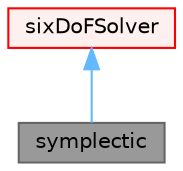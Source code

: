 digraph "symplectic"
{
 // LATEX_PDF_SIZE
  bgcolor="transparent";
  edge [fontname=Helvetica,fontsize=10,labelfontname=Helvetica,labelfontsize=10];
  node [fontname=Helvetica,fontsize=10,shape=box,height=0.2,width=0.4];
  Node1 [id="Node000001",label="symplectic",height=0.2,width=0.4,color="gray40", fillcolor="grey60", style="filled", fontcolor="black",tooltip="Symplectic 2nd-order explicit time-integrator for 6DoF solid-body motion."];
  Node2 -> Node1 [id="edge1_Node000001_Node000002",dir="back",color="steelblue1",style="solid",tooltip=" "];
  Node2 [id="Node000002",label="sixDoFSolver",height=0.2,width=0.4,color="red", fillcolor="#FFF0F0", style="filled",URL="$classFoam_1_1sixDoFSolver.html",tooltip=" "];
}
